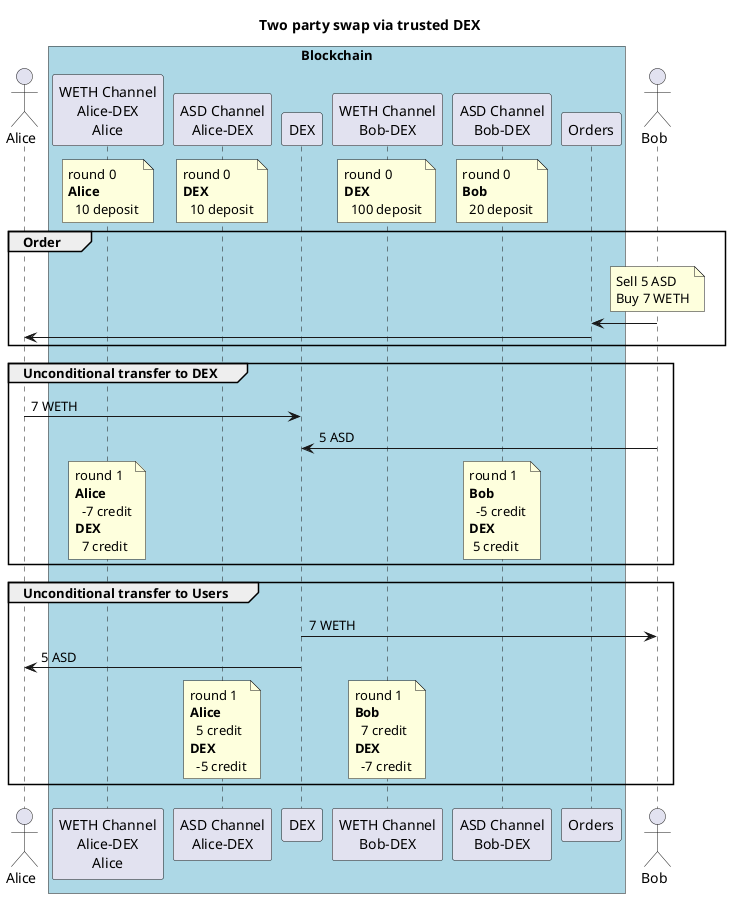 @startuml
!pragma teoz true

title Two party swap via trusted DEX
' Assume we have an open channel with sufficient deposit
actor Alice as A

box "Blockchain" #lightblue
    participant "WETH Channel\nAlice-DEX\nAlice" as wethalice
    participant "ASD Channel\nAlice-DEX" as asdalice
    participant "DEX" as dex
    participant "WETH Channel\nBob-DEX" as wethbob
    participant "ASD Channel\nBob-DEX" as asdbob
    ' participant "WETH token" as weth
    ' participant "ASD token" as asd
    participant "Orders" as O
    end box

actor Bob as B

' note over weth: **Balances**:\n  50 Alice\n  10 Alice-Dex\n100 Bob-Dex
' / note over asd: **Balances**:\n  80 Bob\n  20 Bob-Dex\n  10 Alice-Dex

note over wethalice: round 0\n**Alice**\n  10 deposit
/ note over asdalice: round 0\n**DEX**\n  10 deposit
/ note over wethbob: round 0\n**DEX**\n  100 deposit
/ note over asdbob: round 0\n**Bob**\n  20 deposit



group Order
    note over B: Sell 5 ASD\nBuy 7 WETH
    B -> O:
    O -> A:
end

group Unconditional transfer to DEX

    A -> dex: 7 WETH
    B -> dex: 5 ASD

    note over wethalice: round 1\n**Alice**\n  -7 credit\n**DEX**\n  7 credit
    / note over asdbob: round 1\n**Bob**\n  -5 credit\n**DEX**\n 5 credit

end

group Unconditional transfer to Users

    dex -> B: 7 WETH
    dex -> A: 5 ASD

    note over wethbob: round 1\n**Bob**\n  7 credit\n**DEX**\n  -7 credit
    / note over asdalice: round 1\n**Alice**\n  5 credit\n**DEX**\n  -5 credit

end




' note over weth: **Balances**:\n  53 WETH — Alice\n  7 WETH — Bob\n  0 WETH — WETH Channel
' / note over asd: **Balances**:\n  5 ASD — Alice\n  95 ASD — Bob\n  0 ASD — ASD Channel

@enduml
